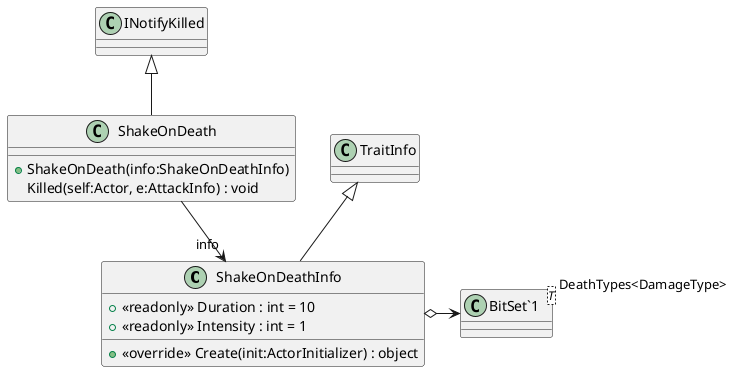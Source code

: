 @startuml
class ShakeOnDeathInfo {
    + <<readonly>> Duration : int = 10
    + <<readonly>> Intensity : int = 1
    + <<override>> Create(init:ActorInitializer) : object
}
class ShakeOnDeath {
    + ShakeOnDeath(info:ShakeOnDeathInfo)
    Killed(self:Actor, e:AttackInfo) : void
}
class "BitSet`1"<T> {
}
TraitInfo <|-- ShakeOnDeathInfo
ShakeOnDeathInfo o-> "DeathTypes<DamageType>" "BitSet`1"
INotifyKilled <|-- ShakeOnDeath
ShakeOnDeath --> "info" ShakeOnDeathInfo
@enduml
